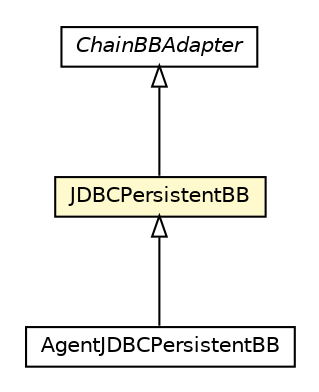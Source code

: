 #!/usr/local/bin/dot
#
# Class diagram 
# Generated by UMLGraph version R5_6_6-1-g9240c4 (http://www.umlgraph.org/)
#

digraph G {
	edge [fontname="Helvetica",fontsize=10,labelfontname="Helvetica",labelfontsize=10];
	node [fontname="Helvetica",fontsize=10,shape=plaintext];
	nodesep=0.25;
	ranksep=0.5;
	// jason.bb.JDBCPersistentBB
	c23247 [label=<<table title="jason.bb.JDBCPersistentBB" border="0" cellborder="1" cellspacing="0" cellpadding="2" port="p" bgcolor="lemonChiffon" href="./JDBCPersistentBB.html">
		<tr><td><table border="0" cellspacing="0" cellpadding="1">
<tr><td align="center" balign="center"> JDBCPersistentBB </td></tr>
		</table></td></tr>
		</table>>, URL="./JDBCPersistentBB.html", fontname="Helvetica", fontcolor="black", fontsize=10.0];
	// jason.bb.ChainBBAdapter
	c23250 [label=<<table title="jason.bb.ChainBBAdapter" border="0" cellborder="1" cellspacing="0" cellpadding="2" port="p" href="./ChainBBAdapter.html">
		<tr><td><table border="0" cellspacing="0" cellpadding="1">
<tr><td align="center" balign="center"><font face="Helvetica-Oblique"> ChainBBAdapter </font></td></tr>
		</table></td></tr>
		</table>>, URL="./ChainBBAdapter.html", fontname="Helvetica", fontcolor="black", fontsize=10.0];
	// jason.bb.AgentJDBCPersistentBB
	c23253 [label=<<table title="jason.bb.AgentJDBCPersistentBB" border="0" cellborder="1" cellspacing="0" cellpadding="2" port="p" href="./AgentJDBCPersistentBB.html">
		<tr><td><table border="0" cellspacing="0" cellpadding="1">
<tr><td align="center" balign="center"> AgentJDBCPersistentBB </td></tr>
		</table></td></tr>
		</table>>, URL="./AgentJDBCPersistentBB.html", fontname="Helvetica", fontcolor="black", fontsize=10.0];
	//jason.bb.JDBCPersistentBB extends jason.bb.ChainBBAdapter
	c23250:p -> c23247:p [dir=back,arrowtail=empty];
	//jason.bb.AgentJDBCPersistentBB extends jason.bb.JDBCPersistentBB
	c23247:p -> c23253:p [dir=back,arrowtail=empty];
}

